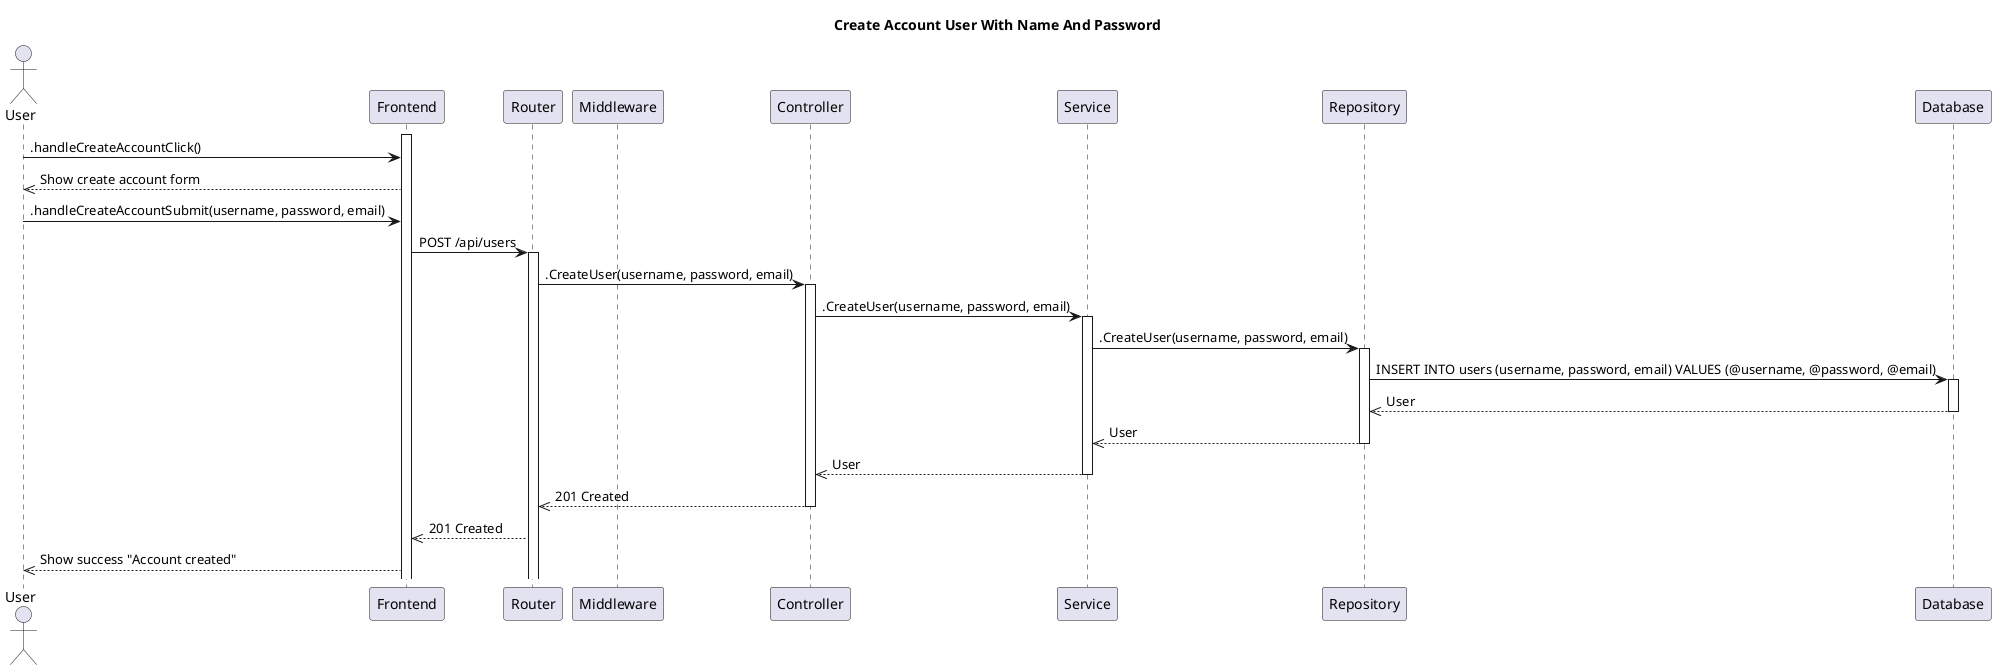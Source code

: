 @startuml SequenceDiagram
title Create Account User With Name And Password

actor User
participant Frontend
participant Router
participant Middleware
participant Controller
participant Service
participant Repository
participant Database

activate Frontend

User -> Frontend: .handleCreateAccountClick()
Frontend -->> User: Show create account form

User -> Frontend: .handleCreateAccountSubmit(username, password, email)
Frontend -> Router: POST /api/users
activate Router

Router -> Controller: .CreateUser(username, password, email)
activate Controller
Controller -> Service: .CreateUser(username, password, email)
activate Service
Service -> Repository: .CreateUser(username, password, email)
activate Repository
Repository -> Database: INSERT INTO users (username, password, email) VALUES (@username, @password, @email)
activate Database
Database -->> Repository: User
deactivate Database
Repository -->> Service: User
deactivate Repository
Service -->> Controller: User
deactivate Service
Controller -->> Router: 201 Created
deactivate Controller
Router -->> Frontend: 201 Created
Frontend -->> User: Show success "Account created"
@enduml